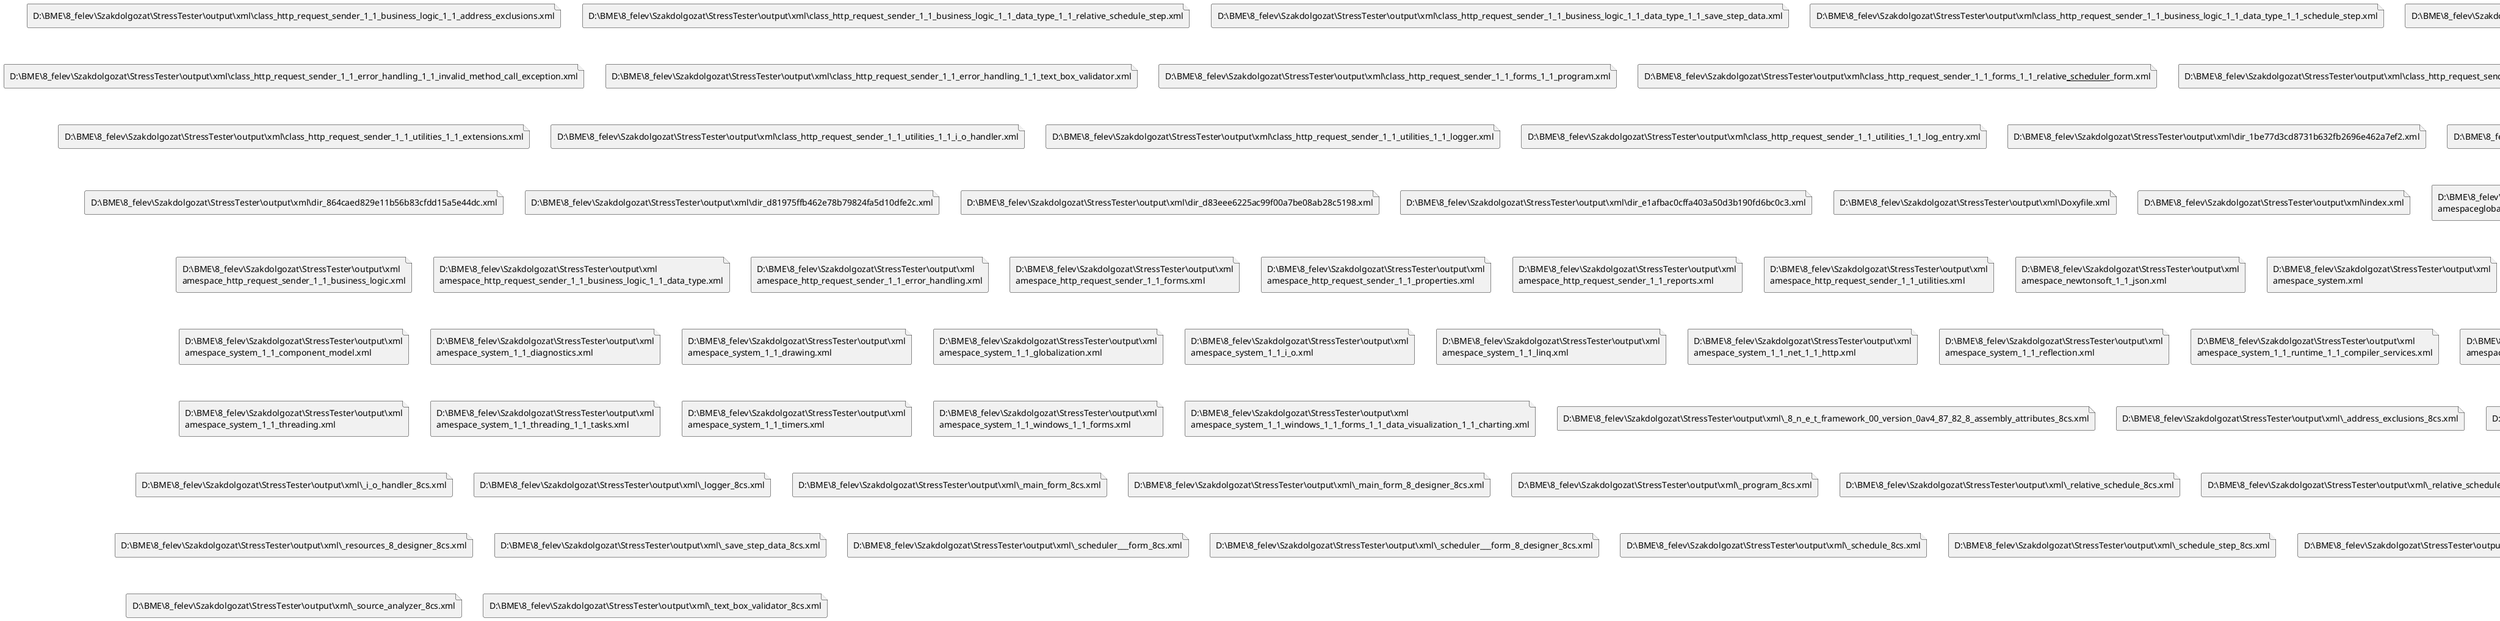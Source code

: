 ﻿@startuml
!define CLASS diagram
!define MEMBERS diagram
!define FIELDS diagram
!define METHODS diagram

file "D:\BME\8_felev\Szakdolgozat\StressTester\output\xml\class_http_request_sender_1_1_business_logic_1_1_address_exclusions.xml"
file "D:\BME\8_felev\Szakdolgozat\StressTester\output\xml\class_http_request_sender_1_1_business_logic_1_1_data_type_1_1_relative_schedule_step.xml"
file "D:\BME\8_felev\Szakdolgozat\StressTester\output\xml\class_http_request_sender_1_1_business_logic_1_1_data_type_1_1_save_step_data.xml"
file "D:\BME\8_felev\Szakdolgozat\StressTester\output\xml\class_http_request_sender_1_1_business_logic_1_1_data_type_1_1_schedule_step.xml"
file "D:\BME\8_felev\Szakdolgozat\StressTester\output\xml\class_http_request_sender_1_1_business_logic_1_1_data_type_1_1_site_metric_data.xml"
file "D:\BME\8_felev\Szakdolgozat\StressTester\output\xml\class_http_request_sender_1_1_business_logic_1_1_relative_schedule.xml"
file "D:\BME\8_felev\Szakdolgozat\StressTester\output\xml\class_http_request_sender_1_1_business_logic_1_1_schedule.xml"
file "D:\BME\8_felev\Szakdolgozat\StressTester\output\xml\class_http_request_sender_1_1_business_logic_1_1_session_metrics.xml"
file "D:\BME\8_felev\Szakdolgozat\StressTester\output\xml\class_http_request_sender_1_1_business_logic_1_1_site_requester.xml"
file "D:\BME\8_felev\Szakdolgozat\StressTester\output\xml\class_http_request_sender_1_1_business_logic_1_1_site_structure_analyzer.xml"
file "D:\BME\8_felev\Szakdolgozat\StressTester\output\xml\class_http_request_sender_1_1_business_logic_1_1_source_analyzer.xml"
file "D:\BME\8_felev\Szakdolgozat\StressTester\output\xml\class_http_request_sender_1_1_error_handling_1_1_invalid_method_call_exception.xml"
file "D:\BME\8_felev\Szakdolgozat\StressTester\output\xml\class_http_request_sender_1_1_error_handling_1_1_text_box_validator.xml"
file "D:\BME\8_felev\Szakdolgozat\StressTester\output\xml\class_http_request_sender_1_1_forms_1_1_program.xml"
file "D:\BME\8_felev\Szakdolgozat\StressTester\output\xml\class_http_request_sender_1_1_forms_1_1_relative___scheduler___form.xml"
file "D:\BME\8_felev\Szakdolgozat\StressTester\output\xml\class_http_request_sender_1_1_forms_1_1_scheduler___form.xml"
file "D:\BME\8_felev\Szakdolgozat\StressTester\output\xml\class_http_request_sender_1_1_forms_1_1_stress_tester___form.xml"
file "D:\BME\8_felev\Szakdolgozat\StressTester\output\xml\class_http_request_sender_1_1_properties_1_1_resources.xml"
file "D:\BME\8_felev\Szakdolgozat\StressTester\output\xml\class_http_request_sender_1_1_properties_1_1_settings.xml"
file "D:\BME\8_felev\Szakdolgozat\StressTester\output\xml\class_http_request_sender_1_1_reports_1_1_h_t_m_l_generator.xml"
file "D:\BME\8_felev\Szakdolgozat\StressTester\output\xml\class_http_request_sender_1_1_reports_1_1_report.xml"
file "D:\BME\8_felev\Szakdolgozat\StressTester\output\xml\class_http_request_sender_1_1_reports_1_1_report_generator.xml"
file "D:\BME\8_felev\Szakdolgozat\StressTester\output\xml\class_http_request_sender_1_1_utilities_1_1_extensions.xml"
file "D:\BME\8_felev\Szakdolgozat\StressTester\output\xml\class_http_request_sender_1_1_utilities_1_1_i_o_handler.xml"
file "D:\BME\8_felev\Szakdolgozat\StressTester\output\xml\class_http_request_sender_1_1_utilities_1_1_logger.xml"
file "D:\BME\8_felev\Szakdolgozat\StressTester\output\xml\class_http_request_sender_1_1_utilities_1_1_log_entry.xml"
file "D:\BME\8_felev\Szakdolgozat\StressTester\output\xml\dir_1be77d3cd8731b632fb2696e462a7ef2.xml"
file "D:\BME\8_felev\Szakdolgozat\StressTester\output\xml\dir_4df4b4dde9c3b5dfe0009a592382ddb5.xml"
file "D:\BME\8_felev\Szakdolgozat\StressTester\output\xml\dir_54e9a94fb8d855079bd09baae5f082b7.xml"
file "D:\BME\8_felev\Szakdolgozat\StressTester\output\xml\dir_5d2048bb7e3b1ecb208cd34ffd07aafa.xml"
file "D:\BME\8_felev\Szakdolgozat\StressTester\output\xml\dir_627ead4318d0f40d426c4cc96d0f3ab4.xml"
file "D:\BME\8_felev\Szakdolgozat\StressTester\output\xml\dir_6f21c4ef6e3944b57be0e45be93a4251.xml"
file "D:\BME\8_felev\Szakdolgozat\StressTester\output\xml\dir_74652d9a5c1657ab69adbf278e93d542.xml"
file "D:\BME\8_felev\Szakdolgozat\StressTester\output\xml\dir_864caed829e11b56b83cfdd15a5e44dc.xml"
file "D:\BME\8_felev\Szakdolgozat\StressTester\output\xml\dir_d81975ffb462e78b79824fa5d10dfe2c.xml"
file "D:\BME\8_felev\Szakdolgozat\StressTester\output\xml\dir_d83eee6225ac99f00a7be08ab28c5198.xml"
file "D:\BME\8_felev\Szakdolgozat\StressTester\output\xml\dir_e1afbac0cffa403a50d3b190fd6bc0c3.xml"
file "D:\BME\8_felev\Szakdolgozat\StressTester\output\xml\Doxyfile.xml"
file "D:\BME\8_felev\Szakdolgozat\StressTester\output\xml\index.xml"
file "D:\BME\8_felev\Szakdolgozat\StressTester\output\xml\namespaceglobal.xml"
file "D:\BME\8_felev\Szakdolgozat\StressTester\output\xml\namespaceglobal_1_1_system_configuration.xml"
file "D:\BME\8_felev\Szakdolgozat\StressTester\output\xml\namespace_html_agility_pack.xml"
file "D:\BME\8_felev\Szakdolgozat\StressTester\output\xml\namespace_html_document.xml"
file "D:\BME\8_felev\Szakdolgozat\StressTester\output\xml\namespace_http_request_sender.xml"
file "D:\BME\8_felev\Szakdolgozat\StressTester\output\xml\namespace_http_request_sender_1_1_business_logic.xml"
file "D:\BME\8_felev\Szakdolgozat\StressTester\output\xml\namespace_http_request_sender_1_1_business_logic_1_1_data_type.xml"
file "D:\BME\8_felev\Szakdolgozat\StressTester\output\xml\namespace_http_request_sender_1_1_error_handling.xml"
file "D:\BME\8_felev\Szakdolgozat\StressTester\output\xml\namespace_http_request_sender_1_1_forms.xml"
file "D:\BME\8_felev\Szakdolgozat\StressTester\output\xml\namespace_http_request_sender_1_1_properties.xml"
file "D:\BME\8_felev\Szakdolgozat\StressTester\output\xml\namespace_http_request_sender_1_1_reports.xml"
file "D:\BME\8_felev\Szakdolgozat\StressTester\output\xml\namespace_http_request_sender_1_1_utilities.xml"
file "D:\BME\8_felev\Szakdolgozat\StressTester\output\xml\namespace_newtonsoft_1_1_json.xml"
file "D:\BME\8_felev\Szakdolgozat\StressTester\output\xml\namespace_system.xml"
file "D:\BME\8_felev\Szakdolgozat\StressTester\output\xml\namespace_system_1_1_collections_1_1_concurrent.xml"
file "D:\BME\8_felev\Szakdolgozat\StressTester\output\xml\namespace_system_1_1_collections_1_1_generic.xml"
file "D:\BME\8_felev\Szakdolgozat\StressTester\output\xml\namespace_system_1_1_component_model.xml"
file "D:\BME\8_felev\Szakdolgozat\StressTester\output\xml\namespace_system_1_1_diagnostics.xml"
file "D:\BME\8_felev\Szakdolgozat\StressTester\output\xml\namespace_system_1_1_drawing.xml"
file "D:\BME\8_felev\Szakdolgozat\StressTester\output\xml\namespace_system_1_1_globalization.xml"
file "D:\BME\8_felev\Szakdolgozat\StressTester\output\xml\namespace_system_1_1_i_o.xml"
file "D:\BME\8_felev\Szakdolgozat\StressTester\output\xml\namespace_system_1_1_linq.xml"
file "D:\BME\8_felev\Szakdolgozat\StressTester\output\xml\namespace_system_1_1_net_1_1_http.xml"
file "D:\BME\8_felev\Szakdolgozat\StressTester\output\xml\namespace_system_1_1_reflection.xml"
file "D:\BME\8_felev\Szakdolgozat\StressTester\output\xml\namespace_system_1_1_runtime_1_1_compiler_services.xml"
file "D:\BME\8_felev\Szakdolgozat\StressTester\output\xml\namespace_system_1_1_runtime_1_1_interop_services.xml"
file "D:\BME\8_felev\Szakdolgozat\StressTester\output\xml\namespace_system_1_1_runtime_1_1_interop_services_1_1_windows_runtime.xml"
file "D:\BME\8_felev\Szakdolgozat\StressTester\output\xml\namespace_system_1_1_threading.xml"
file "D:\BME\8_felev\Szakdolgozat\StressTester\output\xml\namespace_system_1_1_threading_1_1_tasks.xml"
file "D:\BME\8_felev\Szakdolgozat\StressTester\output\xml\namespace_system_1_1_timers.xml"
file "D:\BME\8_felev\Szakdolgozat\StressTester\output\xml\namespace_system_1_1_windows_1_1_forms.xml"
file "D:\BME\8_felev\Szakdolgozat\StressTester\output\xml\namespace_system_1_1_windows_1_1_forms_1_1_data_visualization_1_1_charting.xml"
file "D:\BME\8_felev\Szakdolgozat\StressTester\output\xml\_8_n_e_t_framework_00_version_0av4_87_82_8_assembly_attributes_8cs.xml"
file "D:\BME\8_felev\Szakdolgozat\StressTester\output\xml\_address_exclusions_8cs.xml"
file "D:\BME\8_felev\Szakdolgozat\StressTester\output\xml\_assembly_info_8cs.xml"
file "D:\BME\8_felev\Szakdolgozat\StressTester\output\xml\_extensions_8cs.xml"
file "D:\BME\8_felev\Szakdolgozat\StressTester\output\xml\_h_t_m_l_generator_8cs.xml"
file "D:\BME\8_felev\Szakdolgozat\StressTester\output\xml\_incorrect_metric_call_exception_8cs.xml"
file "D:\BME\8_felev\Szakdolgozat\StressTester\output\xml\_i_o_handler_8cs.xml"
file "D:\BME\8_felev\Szakdolgozat\StressTester\output\xml\_logger_8cs.xml"
file "D:\BME\8_felev\Szakdolgozat\StressTester\output\xml\_main_form_8cs.xml"
file "D:\BME\8_felev\Szakdolgozat\StressTester\output\xml\_main_form_8_designer_8cs.xml"
file "D:\BME\8_felev\Szakdolgozat\StressTester\output\xml\_program_8cs.xml"
file "D:\BME\8_felev\Szakdolgozat\StressTester\output\xml\_relative_schedule_8cs.xml"
file "D:\BME\8_felev\Szakdolgozat\StressTester\output\xml\_relative_schedule_step_8cs.xml"
file "D:\BME\8_felev\Szakdolgozat\StressTester\output\xml\_relative___scheduler___form_8cs.xml"
file "D:\BME\8_felev\Szakdolgozat\StressTester\output\xml\_relative___scheduler___form_8_designer_8cs.xml"
file "D:\BME\8_felev\Szakdolgozat\StressTester\output\xml\_report_8cs.xml"
file "D:\BME\8_felev\Szakdolgozat\StressTester\output\xml\_report_generator_8cs.xml"
file "D:\BME\8_felev\Szakdolgozat\StressTester\output\xml\_resources_8_designer_8cs.xml"
file "D:\BME\8_felev\Szakdolgozat\StressTester\output\xml\_save_step_data_8cs.xml"
file "D:\BME\8_felev\Szakdolgozat\StressTester\output\xml\_scheduler___form_8cs.xml"
file "D:\BME\8_felev\Szakdolgozat\StressTester\output\xml\_scheduler___form_8_designer_8cs.xml"
file "D:\BME\8_felev\Szakdolgozat\StressTester\output\xml\_schedule_8cs.xml"
file "D:\BME\8_felev\Szakdolgozat\StressTester\output\xml\_schedule_step_8cs.xml"
file "D:\BME\8_felev\Szakdolgozat\StressTester\output\xml\_session_metrics_8cs.xml"
file "D:\BME\8_felev\Szakdolgozat\StressTester\output\xml\_settings_8_designer_8cs.xml"
file "D:\BME\8_felev\Szakdolgozat\StressTester\output\xml\_site_metric_data_8cs.xml"
file "D:\BME\8_felev\Szakdolgozat\StressTester\output\xml\_site_requester_8cs.xml"
file "D:\BME\8_felev\Szakdolgozat\StressTester\output\xml\_site_structure_analyzer_8cs.xml"
file "D:\BME\8_felev\Szakdolgozat\StressTester\output\xml\_source_analyzer_8cs.xml"
file "D:\BME\8_felev\Szakdolgozat\StressTester\output\xml\_text_box_validator_8cs.xml"

@enduml
